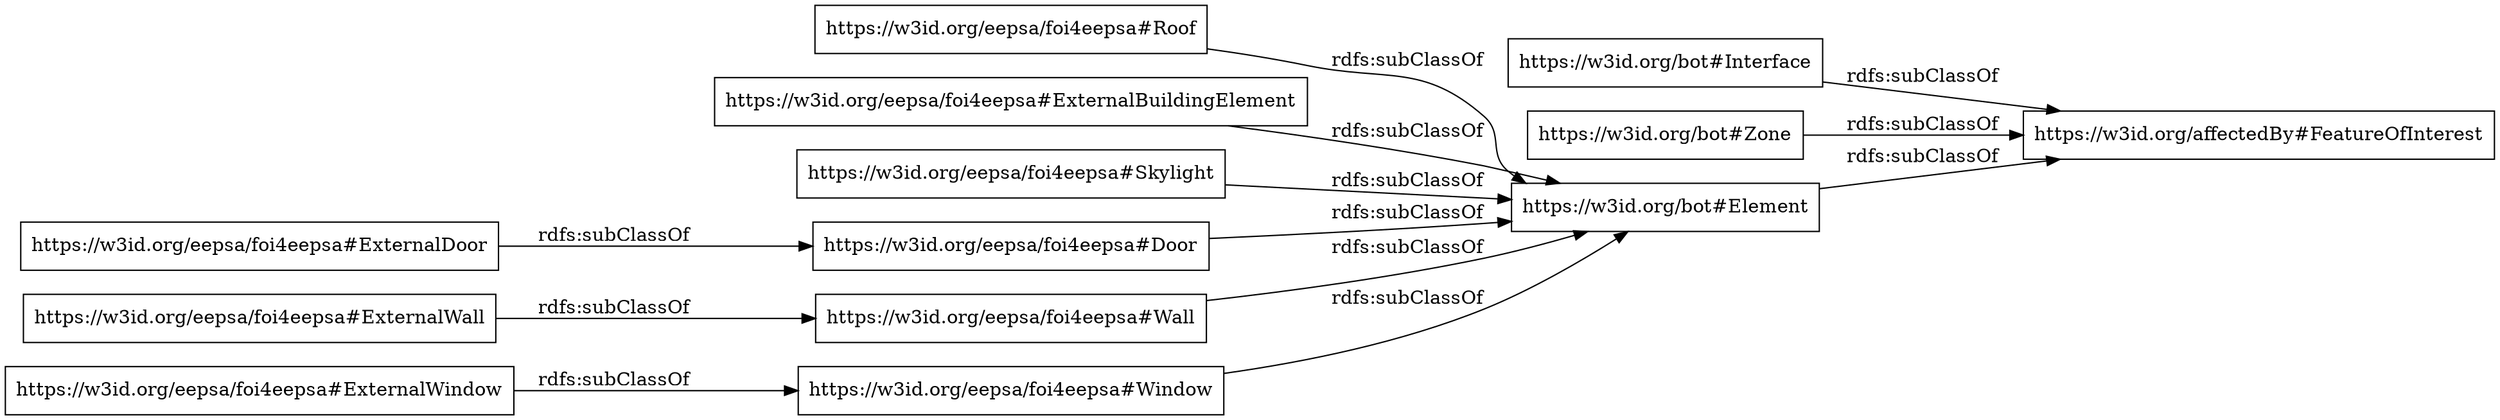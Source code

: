 digraph ar2dtool_diagram { 
rankdir=LR;
size="1000"
node [shape = rectangle, color="black"]; "https://w3id.org/eepsa/foi4eepsa#Window" "https://w3id.org/eepsa/foi4eepsa#ExternalDoor" "https://w3id.org/eepsa/foi4eepsa#Roof" "https://w3id.org/eepsa/foi4eepsa#ExternalWall" "https://w3id.org/eepsa/foi4eepsa#ExternalBuildingElement" "https://w3id.org/affectedBy#FeatureOfInterest" "https://w3id.org/bot#Interface" "https://w3id.org/eepsa/foi4eepsa#Skylight" "https://w3id.org/eepsa/foi4eepsa#Door" "https://w3id.org/bot#Zone" "https://w3id.org/eepsa/foi4eepsa#ExternalWindow" "https://w3id.org/eepsa/foi4eepsa#Wall" "https://w3id.org/bot#Element" ; /*classes style*/
	"https://w3id.org/bot#Interface" -> "https://w3id.org/affectedBy#FeatureOfInterest" [ label = "rdfs:subClassOf" ];
	"https://w3id.org/eepsa/foi4eepsa#Door" -> "https://w3id.org/bot#Element" [ label = "rdfs:subClassOf" ];
	"https://w3id.org/bot#Element" -> "https://w3id.org/affectedBy#FeatureOfInterest" [ label = "rdfs:subClassOf" ];
	"https://w3id.org/eepsa/foi4eepsa#Wall" -> "https://w3id.org/bot#Element" [ label = "rdfs:subClassOf" ];
	"https://w3id.org/eepsa/foi4eepsa#Roof" -> "https://w3id.org/bot#Element" [ label = "rdfs:subClassOf" ];
	"https://w3id.org/eepsa/foi4eepsa#Skylight" -> "https://w3id.org/bot#Element" [ label = "rdfs:subClassOf" ];
	"https://w3id.org/bot#Zone" -> "https://w3id.org/affectedBy#FeatureOfInterest" [ label = "rdfs:subClassOf" ];
	"https://w3id.org/eepsa/foi4eepsa#ExternalDoor" -> "https://w3id.org/eepsa/foi4eepsa#Door" [ label = "rdfs:subClassOf" ];
	"https://w3id.org/eepsa/foi4eepsa#ExternalWindow" -> "https://w3id.org/eepsa/foi4eepsa#Window" [ label = "rdfs:subClassOf" ];
	"https://w3id.org/eepsa/foi4eepsa#ExternalWall" -> "https://w3id.org/eepsa/foi4eepsa#Wall" [ label = "rdfs:subClassOf" ];
	"https://w3id.org/eepsa/foi4eepsa#Window" -> "https://w3id.org/bot#Element" [ label = "rdfs:subClassOf" ];
	"https://w3id.org/eepsa/foi4eepsa#ExternalBuildingElement" -> "https://w3id.org/bot#Element" [ label = "rdfs:subClassOf" ];

}
